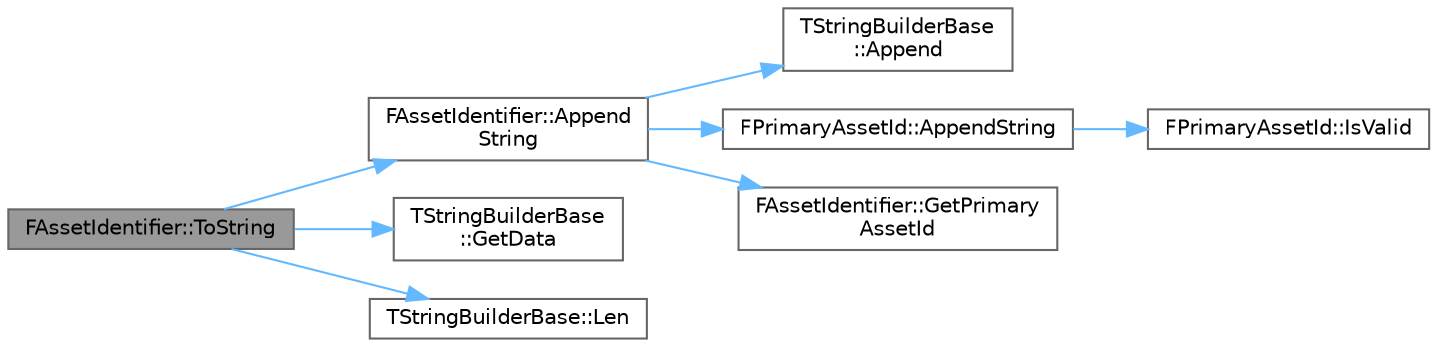 digraph "FAssetIdentifier::ToString"
{
 // INTERACTIVE_SVG=YES
 // LATEX_PDF_SIZE
  bgcolor="transparent";
  edge [fontname=Helvetica,fontsize=10,labelfontname=Helvetica,labelfontsize=10];
  node [fontname=Helvetica,fontsize=10,shape=box,height=0.2,width=0.4];
  rankdir="LR";
  Node1 [id="Node000001",label="FAssetIdentifier::ToString",height=0.2,width=0.4,color="gray40", fillcolor="grey60", style="filled", fontcolor="black",tooltip="Returns string version of this identifier in Package.Object::Name format."];
  Node1 -> Node2 [id="edge1_Node000001_Node000002",color="steelblue1",style="solid",tooltip=" "];
  Node2 [id="Node000002",label="FAssetIdentifier::Append\lString",height=0.2,width=0.4,color="grey40", fillcolor="white", style="filled",URL="$da/d0e/structFAssetIdentifier.html#af15f0ac0a122fd245f85671cd347b124",tooltip="Appends to the given builder the string version of this identifier in Package.Object::Name format."];
  Node2 -> Node3 [id="edge2_Node000002_Node000003",color="steelblue1",style="solid",tooltip=" "];
  Node3 [id="Node000003",label="TStringBuilderBase\l::Append",height=0.2,width=0.4,color="grey40", fillcolor="white", style="filled",URL="$d6/dbc/classTStringBuilderBase.html#aa69f1e13dce5e56e61aaa197bbf7a142",tooltip=" "];
  Node2 -> Node4 [id="edge3_Node000002_Node000004",color="steelblue1",style="solid",tooltip=" "];
  Node4 [id="Node000004",label="FPrimaryAssetId::AppendString",height=0.2,width=0.4,color="grey40", fillcolor="white", style="filled",URL="$d6/d42/structFPrimaryAssetId.html#a0f38b8c9a3ab84c585bec53d100782c1",tooltip="Appends to the given builder the string version of this identifier in Type:Name format."];
  Node4 -> Node5 [id="edge4_Node000004_Node000005",color="steelblue1",style="solid",tooltip=" "];
  Node5 [id="Node000005",label="FPrimaryAssetId::IsValid",height=0.2,width=0.4,color="grey40", fillcolor="white", style="filled",URL="$d6/d42/structFPrimaryAssetId.html#a0877d9a4380f78ade38ff2de757c443c",tooltip="Returns true if this is a valid identifier."];
  Node2 -> Node6 [id="edge5_Node000002_Node000006",color="steelblue1",style="solid",tooltip=" "];
  Node6 [id="Node000006",label="FAssetIdentifier::GetPrimary\lAssetId",height=0.2,width=0.4,color="grey40", fillcolor="white", style="filled",URL="$da/d0e/structFAssetIdentifier.html#a22d54c677bfd15fe681fa9bc4ef07dfe",tooltip="Returns primary asset id for this identifier, if valid."];
  Node1 -> Node7 [id="edge6_Node000001_Node000007",color="steelblue1",style="solid",tooltip=" "];
  Node7 [id="Node000007",label="TStringBuilderBase\l::GetData",height=0.2,width=0.4,color="grey40", fillcolor="white", style="filled",URL="$d6/dbc/classTStringBuilderBase.html#a62d39eaf5db5fd53ccdd72eca7b86c73",tooltip="Returns a pointer to Len() code units that are not necessarily null-terminated."];
  Node1 -> Node8 [id="edge7_Node000001_Node000008",color="steelblue1",style="solid",tooltip=" "];
  Node8 [id="Node000008",label="TStringBuilderBase::Len",height=0.2,width=0.4,color="grey40", fillcolor="white", style="filled",URL="$d6/dbc/classTStringBuilderBase.html#aeec971cfb8c8be8459e26d89528266e6",tooltip=" "];
}
